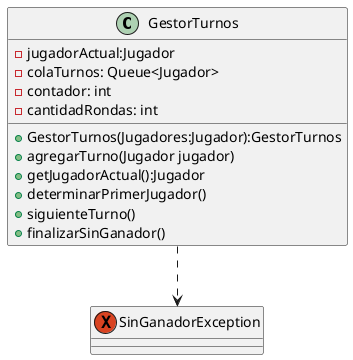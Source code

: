 @startuml(id=withErrors)
        class GestorTurnos {
                - jugadorActual:Jugador
                - colaTurnos: Queue<Jugador>
                - contador: int
                - cantidadRondas: int
                + GestorTurnos(Jugadores:Jugador):GestorTurnos
                + agregarTurno(Jugador jugador)
                + getJugadorActual():Jugador
                + determinarPrimerJugador()
                +siguienteTurno()
                +finalizarSinGanador()

            }

       exception SinGanadorException{

           }
           GestorTurnos .-> SinGanadorException
@enduml